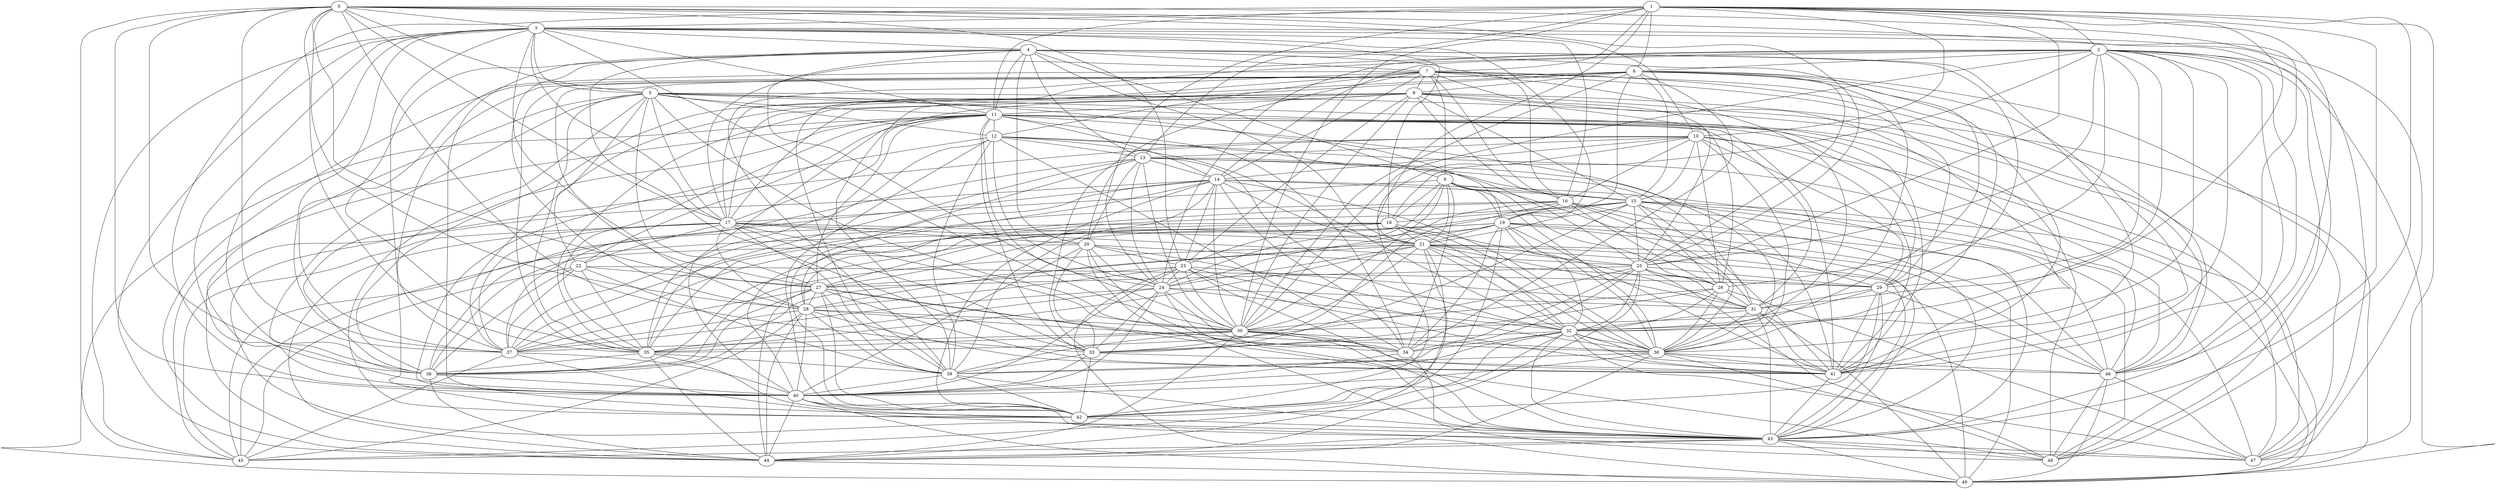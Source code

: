 graph G {
    "0";
    "1";
    "2";
    "3";
    "4";
    "5";
    "6";
    "7";
    "8";
    "9";
    "10";
    "11";
    "12";
    "13";
    "14";
    "15";
    "16";
    "17";
    "18";
    "19";
    "20";
    "21";
    "22";
    "23";
    "24";
    "25";
    "26";
    "27";
    "28";
    "29";
    "30";
    "31";
    "32";
    "33";
    "34";
    "35";
    "36";
    "37";
    "38";
    "39";
    "40";
    "41";
    "42";
    "43";
    "44";
    "45";
    "46";
    "47";
    "48";
    "49";
    "0" -- "3";
    "0" -- "5";
    "0" -- "10";
    "0" -- "17";
    "0" -- "23";
    "0" -- "25";
    "0" -- "27";
    "0" -- "28";
    "0" -- "33";
    "0" -- "35";
    "0" -- "37";
    "0" -- "38";
    "0" -- "40";
    "0" -- "41";
    "0" -- "45";
    "0" -- "47";
    "1" -- "2";
    "1" -- "3";
    "1" -- "6";
    "1" -- "7";
    "1" -- "10";
    "1" -- "11";
    "1" -- "13";
    "1" -- "21";
    "1" -- "24";
    "1" -- "25";
    "1" -- "30";
    "1" -- "31";
    "1" -- "40";
    "1" -- "43";
    "1" -- "46";
    "1" -- "47";
    "1" -- "48";
    "2" -- "6";
    "2" -- "14";
    "2" -- "17";
    "2" -- "18";
    "2" -- "24";
    "2" -- "25";
    "2" -- "26";
    "2" -- "29";
    "2" -- "30";
    "2" -- "32";
    "2" -- "36";
    "2" -- "39";
    "2" -- "41";
    "2" -- "43";
    "2" -- "46";
    "2" -- "48";
    "2" -- "49";
    "3" -- "4";
    "3" -- "5";
    "3" -- "11";
    "3" -- "16";
    "3" -- "17";
    "3" -- "18";
    "3" -- "19";
    "3" -- "27";
    "3" -- "30";
    "3" -- "37";
    "3" -- "38";
    "3" -- "40";
    "3" -- "42";
    "3" -- "44";
    "3" -- "45";
    "3" -- "47";
    "3" -- "48";
    "4" -- "7";
    "4" -- "9";
    "4" -- "11";
    "4" -- "13";
    "4" -- "16";
    "4" -- "20";
    "4" -- "21";
    "4" -- "24";
    "4" -- "28";
    "4" -- "29";
    "4" -- "32";
    "4" -- "33";
    "4" -- "37";
    "4" -- "41";
    "4" -- "42";
    "5" -- "11";
    "5" -- "12";
    "5" -- "17";
    "5" -- "19";
    "5" -- "22";
    "5" -- "27";
    "5" -- "30";
    "5" -- "35";
    "5" -- "38";
    "5" -- "40";
    "5" -- "41";
    "5" -- "42";
    "5" -- "46";
    "5" -- "48";
    "6" -- "8";
    "6" -- "15";
    "6" -- "17";
    "6" -- "19";
    "6" -- "25";
    "6" -- "28";
    "6" -- "30";
    "6" -- "31";
    "6" -- "32";
    "6" -- "34";
    "6" -- "35";
    "6" -- "37";
    "6" -- "39";
    "6" -- "41";
    "6" -- "44";
    "6" -- "47";
    "7" -- "8";
    "7" -- "9";
    "7" -- "12";
    "7" -- "14";
    "7" -- "16";
    "7" -- "17";
    "7" -- "20";
    "7" -- "25";
    "7" -- "29";
    "7" -- "32";
    "7" -- "35";
    "7" -- "36";
    "7" -- "39";
    "7" -- "46";
    "8" -- "11";
    "8" -- "15";
    "8" -- "16";
    "8" -- "17";
    "8" -- "23";
    "8" -- "26";
    "8" -- "30";
    "8" -- "35";
    "8" -- "37";
    "8" -- "38";
    "8" -- "40";
    "8" -- "41";
    "8" -- "47";
    "8" -- "49";
    "9" -- "15";
    "9" -- "17";
    "9" -- "18";
    "9" -- "19";
    "9" -- "21";
    "9" -- "24";
    "9" -- "26";
    "9" -- "30";
    "9" -- "31";
    "9" -- "34";
    "9" -- "36";
    "10" -- "13";
    "10" -- "14";
    "10" -- "15";
    "10" -- "16";
    "10" -- "26";
    "10" -- "29";
    "10" -- "33";
    "10" -- "36";
    "10" -- "41";
    "10" -- "42";
    "10" -- "43";
    "10" -- "49";
    "11" -- "12";
    "11" -- "14";
    "11" -- "17";
    "11" -- "22";
    "11" -- "27";
    "11" -- "29";
    "11" -- "30";
    "11" -- "31";
    "11" -- "33";
    "11" -- "34";
    "11" -- "35";
    "11" -- "36";
    "11" -- "38";
    "11" -- "41";
    "11" -- "45";
    "11" -- "46";
    "11" -- "47";
    "11" -- "49";
    "12" -- "13";
    "12" -- "24";
    "12" -- "25";
    "12" -- "32";
    "12" -- "34";
    "12" -- "35";
    "12" -- "39";
    "12" -- "40";
    "12" -- "42";
    "12" -- "46";
    "13" -- "14";
    "13" -- "15";
    "13" -- "20";
    "13" -- "24";
    "13" -- "30";
    "13" -- "31";
    "13" -- "32";
    "13" -- "35";
    "13" -- "37";
    "13" -- "41";
    "13" -- "42";
    "14" -- "15";
    "14" -- "21";
    "14" -- "23";
    "14" -- "30";
    "14" -- "34";
    "14" -- "35";
    "14" -- "36";
    "14" -- "37";
    "14" -- "38";
    "14" -- "39";
    "14" -- "42";
    "14" -- "44";
    "14" -- "46";
    "15" -- "18";
    "15" -- "21";
    "15" -- "25";
    "15" -- "26";
    "15" -- "27";
    "15" -- "33";
    "15" -- "40";
    "15" -- "41";
    "15" -- "43";
    "15" -- "47";
    "15" -- "48";
    "15" -- "49";
    "16" -- "19";
    "16" -- "24";
    "16" -- "26";
    "16" -- "28";
    "16" -- "29";
    "16" -- "33";
    "16" -- "36";
    "16" -- "37";
    "16" -- "43";
    "17" -- "20";
    "17" -- "21";
    "17" -- "22";
    "17" -- "25";
    "17" -- "28";
    "17" -- "30";
    "17" -- "33";
    "17" -- "37";
    "17" -- "39";
    "17" -- "44";
    "17" -- "45";
    "18" -- "21";
    "18" -- "23";
    "18" -- "28";
    "18" -- "31";
    "18" -- "32";
    "18" -- "36";
    "18" -- "37";
    "18" -- "45";
    "19" -- "21";
    "19" -- "27";
    "19" -- "28";
    "19" -- "32";
    "19" -- "34";
    "19" -- "36";
    "19" -- "38";
    "19" -- "41";
    "19" -- "42";
    "19" -- "43";
    "19" -- "45";
    "19" -- "46";
    "19" -- "49";
    "20" -- "23";
    "20" -- "24";
    "20" -- "29";
    "20" -- "32";
    "20" -- "33";
    "20" -- "34";
    "20" -- "38";
    "20" -- "40";
    "20" -- "43";
    "21" -- "24";
    "21" -- "25";
    "21" -- "27";
    "21" -- "30";
    "21" -- "31";
    "21" -- "32";
    "21" -- "35";
    "21" -- "36";
    "21" -- "38";
    "21" -- "42";
    "21" -- "43";
    "21" -- "44";
    "21" -- "46";
    "21" -- "49";
    "22" -- "27";
    "22" -- "29";
    "22" -- "35";
    "22" -- "37";
    "22" -- "38";
    "22" -- "39";
    "22" -- "45";
    "23" -- "24";
    "23" -- "28";
    "23" -- "30";
    "23" -- "31";
    "23" -- "36";
    "23" -- "38";
    "23" -- "40";
    "23" -- "41";
    "23" -- "43";
    "23" -- "49";
    "24" -- "31";
    "24" -- "32";
    "24" -- "33";
    "24" -- "34";
    "24" -- "35";
    "24" -- "37";
    "24" -- "40";
    "24" -- "43";
    "25" -- "26";
    "25" -- "27";
    "25" -- "29";
    "25" -- "31";
    "25" -- "32";
    "25" -- "34";
    "25" -- "35";
    "25" -- "39";
    "25" -- "44";
    "25" -- "48";
    "26" -- "30";
    "26" -- "31";
    "26" -- "32";
    "26" -- "33";
    "26" -- "36";
    "26" -- "47";
    "27" -- "28";
    "27" -- "34";
    "27" -- "37";
    "27" -- "38";
    "27" -- "39";
    "27" -- "41";
    "27" -- "42";
    "27" -- "44";
    "27" -- "48";
    "28" -- "30";
    "28" -- "36";
    "28" -- "37";
    "28" -- "39";
    "28" -- "40";
    "28" -- "41";
    "28" -- "44";
    "28" -- "45";
    "29" -- "30";
    "29" -- "31";
    "29" -- "41";
    "29" -- "42";
    "29" -- "43";
    "29" -- "46";
    "30" -- "34";
    "30" -- "35";
    "30" -- "36";
    "30" -- "37";
    "30" -- "39";
    "30" -- "41";
    "30" -- "43";
    "30" -- "44";
    "31" -- "32";
    "31" -- "36";
    "31" -- "41";
    "31" -- "43";
    "31" -- "49";
    "32" -- "33";
    "32" -- "34";
    "32" -- "36";
    "32" -- "40";
    "32" -- "41";
    "32" -- "42";
    "32" -- "43";
    "32" -- "45";
    "32" -- "46";
    "32" -- "47";
    "33" -- "39";
    "33" -- "40";
    "33" -- "41";
    "33" -- "42";
    "34" -- "40";
    "34" -- "48";
    "35" -- "38";
    "35" -- "39";
    "35" -- "42";
    "35" -- "44";
    "36" -- "39";
    "36" -- "40";
    "36" -- "41";
    "36" -- "44";
    "36" -- "46";
    "36" -- "48";
    "37" -- "40";
    "37" -- "45";
    "37" -- "47";
    "38" -- "40";
    "38" -- "44";
    "39" -- "40";
    "39" -- "42";
    "39" -- "43";
    "40" -- "42";
    "40" -- "43";
    "40" -- "44";
    "40" -- "49";
    "41" -- "43";
    "42" -- "43";
    "43" -- "44";
    "43" -- "45";
    "43" -- "47";
    "43" -- "48";
    "43" -- "49";
    "44" -- "49";
    "46" -- "47";
    "46" -- "48";
    "46" -- "49";
}